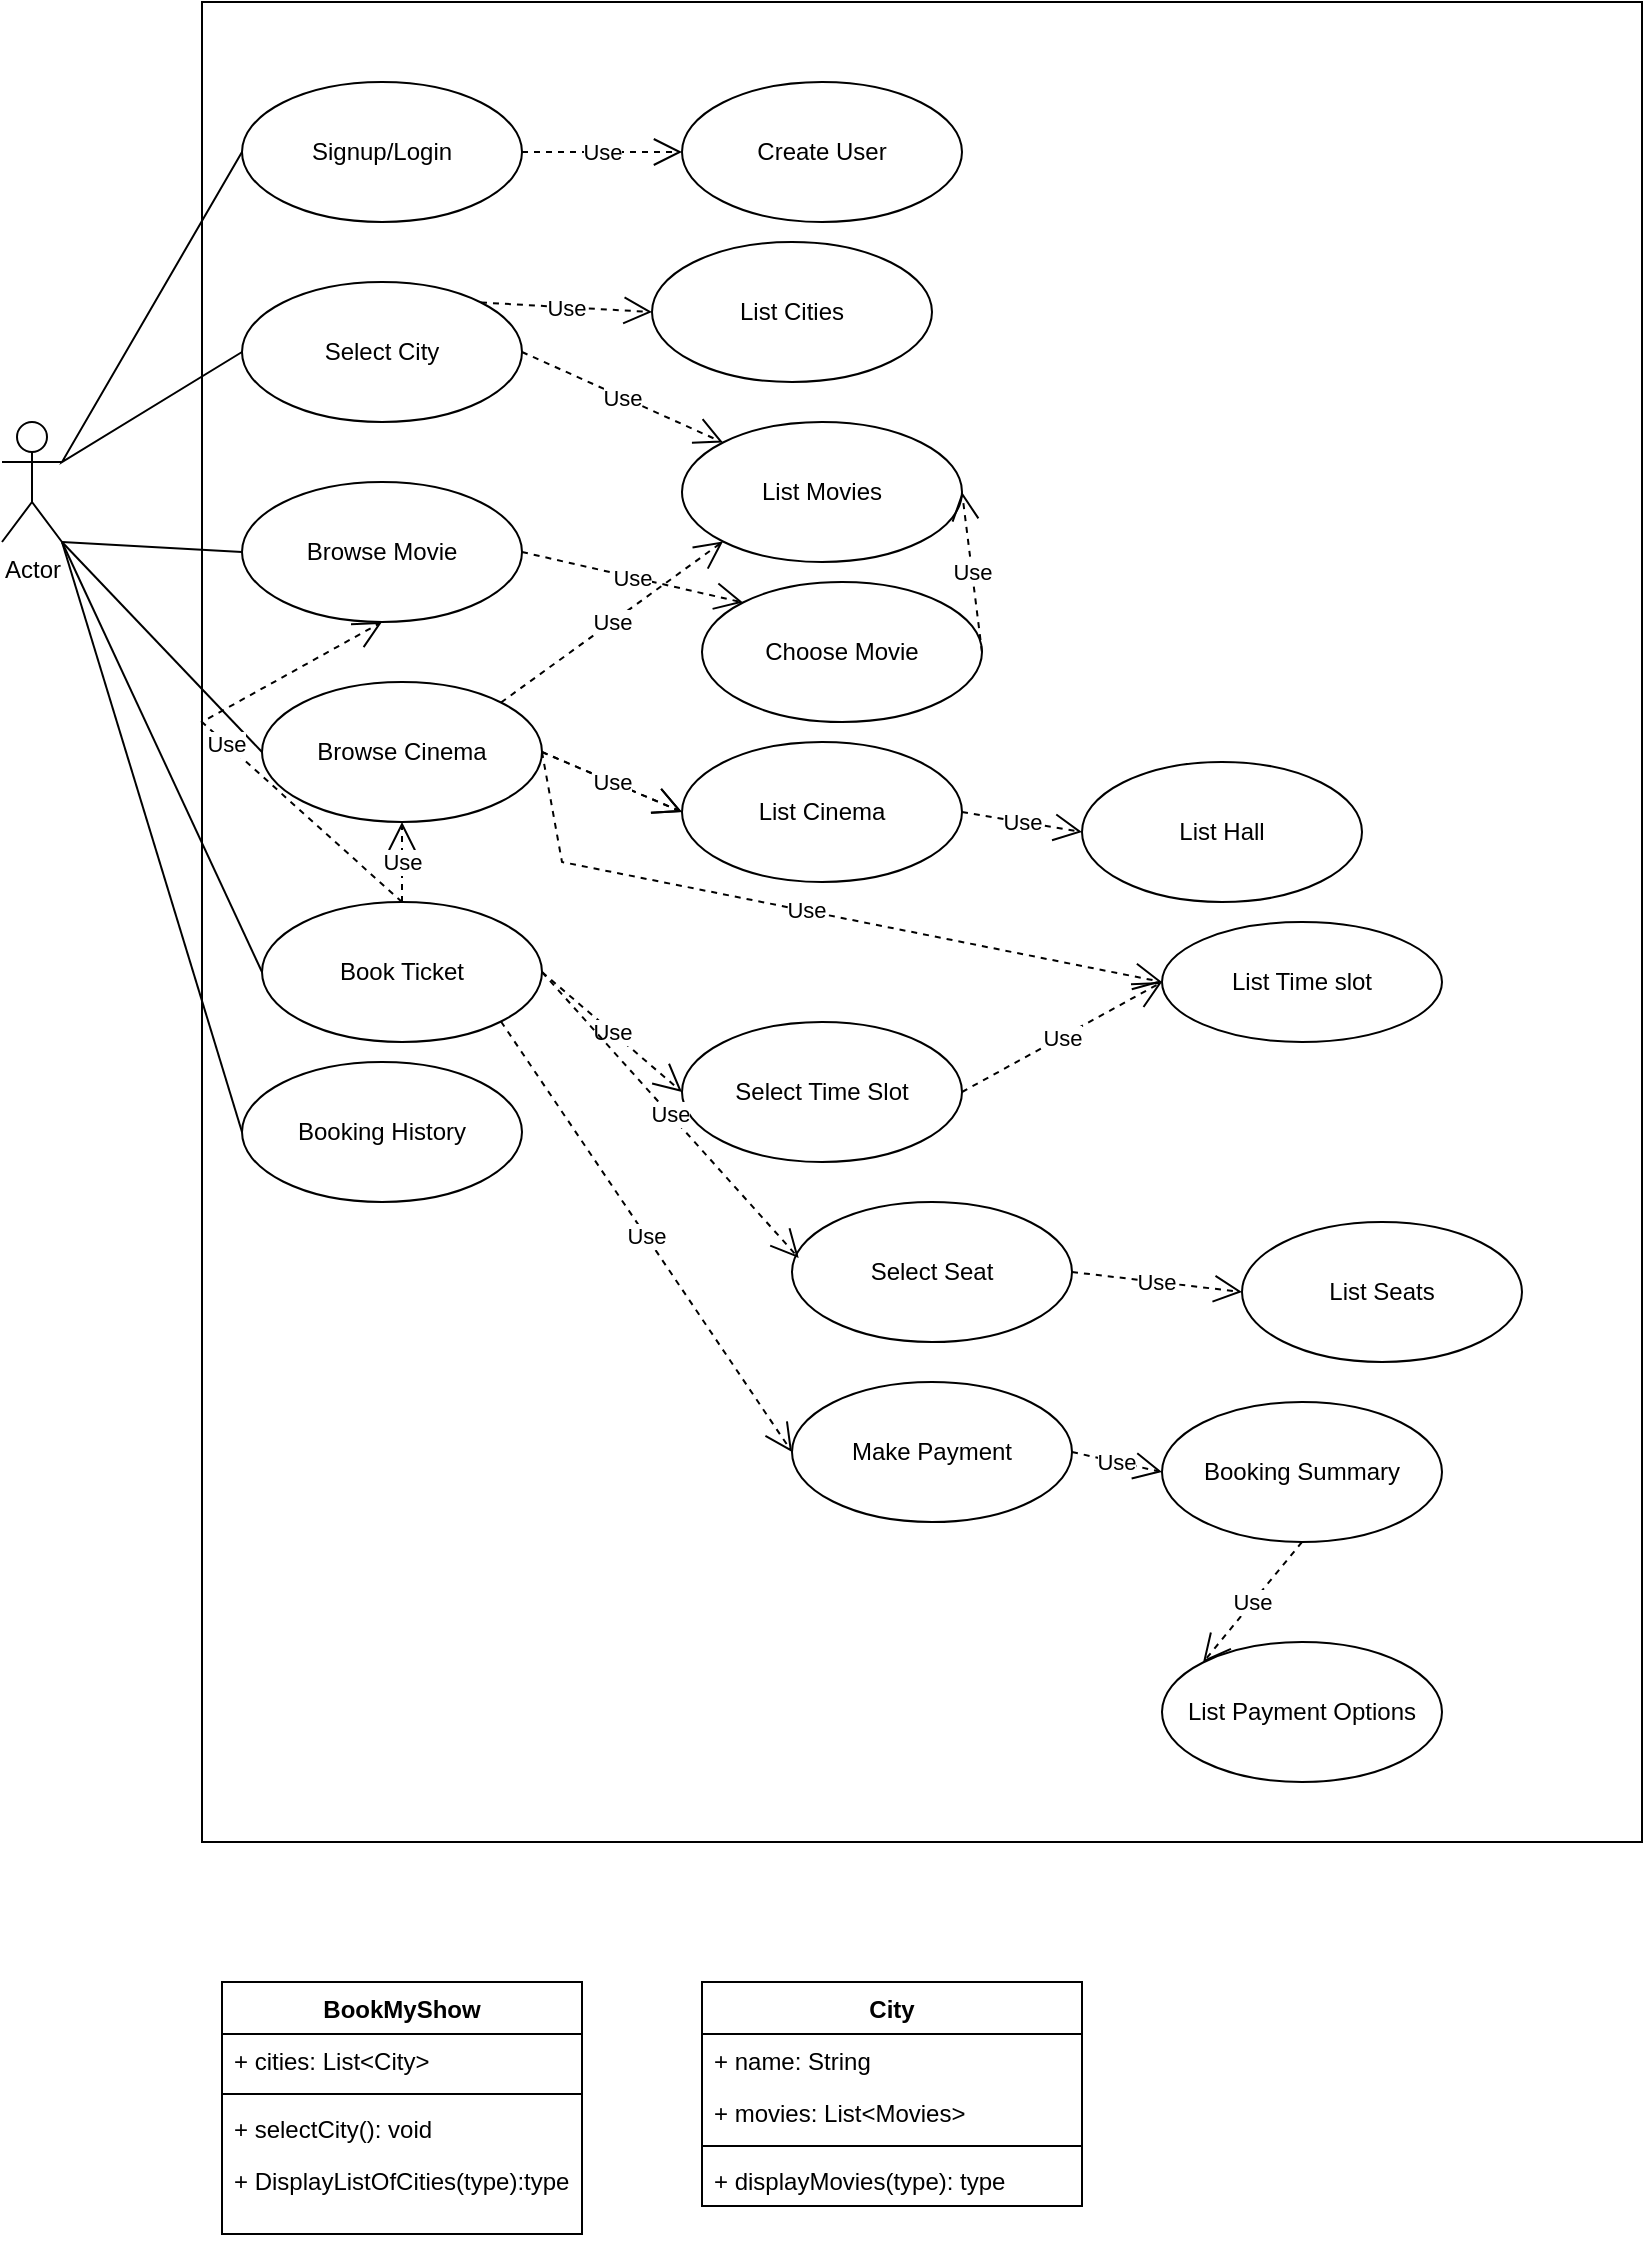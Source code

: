 <mxfile version="24.2.1" type="github">
  <diagram name="Page-1" id="E7GCW-7OfJi7V4-p4Qv_">
    <mxGraphModel dx="1290" dy="522" grid="1" gridSize="10" guides="1" tooltips="1" connect="1" arrows="1" fold="1" page="1" pageScale="1" pageWidth="850" pageHeight="1100" math="0" shadow="0">
      <root>
        <mxCell id="0" />
        <mxCell id="1" parent="0" />
        <mxCell id="sfzfitNlMJHkeIlMm1ks-1" value="" style="rounded=0;whiteSpace=wrap;html=1;" vertex="1" parent="1">
          <mxGeometry x="130" y="10" width="720" height="920" as="geometry" />
        </mxCell>
        <mxCell id="sfzfitNlMJHkeIlMm1ks-2" value="Signup/Login" style="ellipse;whiteSpace=wrap;html=1;" vertex="1" parent="1">
          <mxGeometry x="150" y="50" width="140" height="70" as="geometry" />
        </mxCell>
        <mxCell id="sfzfitNlMJHkeIlMm1ks-3" value="Select City" style="ellipse;whiteSpace=wrap;html=1;" vertex="1" parent="1">
          <mxGeometry x="150" y="150" width="140" height="70" as="geometry" />
        </mxCell>
        <mxCell id="sfzfitNlMJHkeIlMm1ks-4" value="Browse Movie" style="ellipse;whiteSpace=wrap;html=1;" vertex="1" parent="1">
          <mxGeometry x="150" y="250" width="140" height="70" as="geometry" />
        </mxCell>
        <mxCell id="sfzfitNlMJHkeIlMm1ks-5" value="Book Ticket" style="ellipse;whiteSpace=wrap;html=1;" vertex="1" parent="1">
          <mxGeometry x="160" y="460" width="140" height="70" as="geometry" />
        </mxCell>
        <mxCell id="sfzfitNlMJHkeIlMm1ks-6" value="Browse Cinema" style="ellipse;whiteSpace=wrap;html=1;" vertex="1" parent="1">
          <mxGeometry x="160" y="350" width="140" height="70" as="geometry" />
        </mxCell>
        <mxCell id="sfzfitNlMJHkeIlMm1ks-7" value="Actor" style="shape=umlActor;verticalLabelPosition=bottom;verticalAlign=top;html=1;" vertex="1" parent="1">
          <mxGeometry x="30" y="220" width="30" height="60" as="geometry" />
        </mxCell>
        <mxCell id="sfzfitNlMJHkeIlMm1ks-9" value="" style="endArrow=none;html=1;rounded=0;entryX=0;entryY=0.5;entryDx=0;entryDy=0;exitX=0;exitY=0.5;exitDx=0;exitDy=0;" edge="1" parent="1" source="sfzfitNlMJHkeIlMm1ks-3" target="sfzfitNlMJHkeIlMm1ks-2">
          <mxGeometry width="50" height="50" relative="1" as="geometry">
            <mxPoint x="400" y="350" as="sourcePoint" />
            <mxPoint x="450" y="300" as="targetPoint" />
            <Array as="points">
              <mxPoint x="60" y="240" />
            </Array>
          </mxGeometry>
        </mxCell>
        <mxCell id="sfzfitNlMJHkeIlMm1ks-10" value="" style="endArrow=none;html=1;rounded=0;exitX=1;exitY=1;exitDx=0;exitDy=0;exitPerimeter=0;entryX=0;entryY=0.5;entryDx=0;entryDy=0;" edge="1" parent="1" source="sfzfitNlMJHkeIlMm1ks-7" target="sfzfitNlMJHkeIlMm1ks-4">
          <mxGeometry width="50" height="50" relative="1" as="geometry">
            <mxPoint x="390" y="300" as="sourcePoint" />
            <mxPoint x="440" y="250" as="targetPoint" />
          </mxGeometry>
        </mxCell>
        <mxCell id="sfzfitNlMJHkeIlMm1ks-11" value="" style="endArrow=none;html=1;rounded=0;exitX=1;exitY=1;exitDx=0;exitDy=0;exitPerimeter=0;entryX=0;entryY=0.5;entryDx=0;entryDy=0;" edge="1" parent="1" source="sfzfitNlMJHkeIlMm1ks-7" target="sfzfitNlMJHkeIlMm1ks-6">
          <mxGeometry width="50" height="50" relative="1" as="geometry">
            <mxPoint x="400" y="350" as="sourcePoint" />
            <mxPoint x="450" y="300" as="targetPoint" />
          </mxGeometry>
        </mxCell>
        <mxCell id="sfzfitNlMJHkeIlMm1ks-12" value="" style="endArrow=none;html=1;rounded=0;exitX=1;exitY=1;exitDx=0;exitDy=0;exitPerimeter=0;entryX=0;entryY=0.5;entryDx=0;entryDy=0;" edge="1" parent="1" source="sfzfitNlMJHkeIlMm1ks-7" target="sfzfitNlMJHkeIlMm1ks-5">
          <mxGeometry width="50" height="50" relative="1" as="geometry">
            <mxPoint x="400" y="350" as="sourcePoint" />
            <mxPoint x="450" y="300" as="targetPoint" />
          </mxGeometry>
        </mxCell>
        <mxCell id="sfzfitNlMJHkeIlMm1ks-13" value="Booking History" style="ellipse;whiteSpace=wrap;html=1;" vertex="1" parent="1">
          <mxGeometry x="150" y="540" width="140" height="70" as="geometry" />
        </mxCell>
        <mxCell id="sfzfitNlMJHkeIlMm1ks-14" value="" style="endArrow=none;html=1;rounded=0;exitX=1;exitY=1;exitDx=0;exitDy=0;exitPerimeter=0;entryX=0;entryY=0.5;entryDx=0;entryDy=0;" edge="1" parent="1" source="sfzfitNlMJHkeIlMm1ks-7" target="sfzfitNlMJHkeIlMm1ks-13">
          <mxGeometry width="50" height="50" relative="1" as="geometry">
            <mxPoint x="400" y="450" as="sourcePoint" />
            <mxPoint x="450" y="400" as="targetPoint" />
          </mxGeometry>
        </mxCell>
        <mxCell id="sfzfitNlMJHkeIlMm1ks-15" value="Create User" style="ellipse;whiteSpace=wrap;html=1;" vertex="1" parent="1">
          <mxGeometry x="370" y="50" width="140" height="70" as="geometry" />
        </mxCell>
        <mxCell id="sfzfitNlMJHkeIlMm1ks-16" value="Use" style="endArrow=open;endSize=12;dashed=1;html=1;rounded=0;exitX=1;exitY=0.5;exitDx=0;exitDy=0;entryX=0;entryY=0.5;entryDx=0;entryDy=0;" edge="1" parent="1" source="sfzfitNlMJHkeIlMm1ks-2" target="sfzfitNlMJHkeIlMm1ks-15">
          <mxGeometry width="160" relative="1" as="geometry">
            <mxPoint x="340" y="120" as="sourcePoint" />
            <mxPoint x="500" y="120" as="targetPoint" />
          </mxGeometry>
        </mxCell>
        <mxCell id="sfzfitNlMJHkeIlMm1ks-18" value="List Movies" style="ellipse;whiteSpace=wrap;html=1;" vertex="1" parent="1">
          <mxGeometry x="370" y="220" width="140" height="70" as="geometry" />
        </mxCell>
        <mxCell id="sfzfitNlMJHkeIlMm1ks-19" value="Choose Movie" style="ellipse;whiteSpace=wrap;html=1;" vertex="1" parent="1">
          <mxGeometry x="380" y="300" width="140" height="70" as="geometry" />
        </mxCell>
        <mxCell id="sfzfitNlMJHkeIlMm1ks-21" value="List Cities" style="ellipse;whiteSpace=wrap;html=1;" vertex="1" parent="1">
          <mxGeometry x="355" y="130" width="140" height="70" as="geometry" />
        </mxCell>
        <mxCell id="sfzfitNlMJHkeIlMm1ks-22" value="Use" style="endArrow=open;endSize=12;dashed=1;html=1;rounded=0;exitX=1;exitY=0;exitDx=0;exitDy=0;entryX=0;entryY=0.5;entryDx=0;entryDy=0;" edge="1" parent="1" source="sfzfitNlMJHkeIlMm1ks-3" target="sfzfitNlMJHkeIlMm1ks-21">
          <mxGeometry x="0.004" width="160" relative="1" as="geometry">
            <mxPoint x="280" y="150" as="sourcePoint" />
            <mxPoint x="360" y="150" as="targetPoint" />
            <mxPoint as="offset" />
          </mxGeometry>
        </mxCell>
        <mxCell id="sfzfitNlMJHkeIlMm1ks-23" value="Use" style="endArrow=open;endSize=12;dashed=1;html=1;rounded=0;exitX=1;exitY=0.5;exitDx=0;exitDy=0;entryX=0;entryY=0;entryDx=0;entryDy=0;" edge="1" parent="1" source="sfzfitNlMJHkeIlMm1ks-3" target="sfzfitNlMJHkeIlMm1ks-18">
          <mxGeometry x="-0.002" width="160" relative="1" as="geometry">
            <mxPoint x="279" y="170" as="sourcePoint" />
            <mxPoint x="365" y="175" as="targetPoint" />
            <mxPoint as="offset" />
          </mxGeometry>
        </mxCell>
        <mxCell id="sfzfitNlMJHkeIlMm1ks-24" value="Use" style="endArrow=open;endSize=12;dashed=1;html=1;rounded=0;exitX=1;exitY=0.5;exitDx=0;exitDy=0;entryX=0;entryY=0;entryDx=0;entryDy=0;" edge="1" parent="1" source="sfzfitNlMJHkeIlMm1ks-4" target="sfzfitNlMJHkeIlMm1ks-19">
          <mxGeometry x="-0.002" width="160" relative="1" as="geometry">
            <mxPoint x="300" y="195" as="sourcePoint" />
            <mxPoint x="401" y="240" as="targetPoint" />
            <mxPoint as="offset" />
          </mxGeometry>
        </mxCell>
        <mxCell id="sfzfitNlMJHkeIlMm1ks-25" value="Use" style="endArrow=open;endSize=12;dashed=1;html=1;rounded=0;exitX=1;exitY=0;exitDx=0;exitDy=0;entryX=0;entryY=1;entryDx=0;entryDy=0;" edge="1" parent="1" source="sfzfitNlMJHkeIlMm1ks-6" target="sfzfitNlMJHkeIlMm1ks-18">
          <mxGeometry x="-0.002" width="160" relative="1" as="geometry">
            <mxPoint x="300" y="295" as="sourcePoint" />
            <mxPoint x="411" y="320" as="targetPoint" />
            <mxPoint as="offset" />
          </mxGeometry>
        </mxCell>
        <mxCell id="sfzfitNlMJHkeIlMm1ks-26" value="Select Time Slot" style="ellipse;whiteSpace=wrap;html=1;" vertex="1" parent="1">
          <mxGeometry x="370" y="520" width="140" height="70" as="geometry" />
        </mxCell>
        <mxCell id="sfzfitNlMJHkeIlMm1ks-27" value="Use" style="endArrow=open;endSize=12;dashed=1;html=1;rounded=0;exitX=1;exitY=0.5;exitDx=0;exitDy=0;entryX=0;entryY=0.5;entryDx=0;entryDy=0;" edge="1" parent="1" source="sfzfitNlMJHkeIlMm1ks-6" target="sfzfitNlMJHkeIlMm1ks-28">
          <mxGeometry x="-0.002" width="160" relative="1" as="geometry">
            <mxPoint x="289" y="370" as="sourcePoint" />
            <mxPoint x="401" y="290" as="targetPoint" />
            <mxPoint as="offset" />
            <Array as="points">
              <mxPoint x="310" y="440" />
            </Array>
          </mxGeometry>
        </mxCell>
        <mxCell id="sfzfitNlMJHkeIlMm1ks-28" value="List Time slot" style="ellipse;whiteSpace=wrap;html=1;" vertex="1" parent="1">
          <mxGeometry x="610" y="470" width="140" height="60" as="geometry" />
        </mxCell>
        <mxCell id="sfzfitNlMJHkeIlMm1ks-29" value="Use" style="endArrow=open;endSize=12;dashed=1;html=1;rounded=0;exitX=1;exitY=0.5;exitDx=0;exitDy=0;entryX=0;entryY=0.5;entryDx=0;entryDy=0;" edge="1" parent="1" source="sfzfitNlMJHkeIlMm1ks-26" target="sfzfitNlMJHkeIlMm1ks-28">
          <mxGeometry x="-0.002" width="160" relative="1" as="geometry">
            <mxPoint x="310" y="395" as="sourcePoint" />
            <mxPoint x="380" y="435" as="targetPoint" />
            <mxPoint as="offset" />
            <Array as="points" />
          </mxGeometry>
        </mxCell>
        <mxCell id="sfzfitNlMJHkeIlMm1ks-30" value="Use" style="endArrow=open;endSize=12;dashed=1;html=1;rounded=0;exitX=1;exitY=0.5;exitDx=0;exitDy=0;entryX=1;entryY=0.5;entryDx=0;entryDy=0;" edge="1" parent="1" source="sfzfitNlMJHkeIlMm1ks-19" target="sfzfitNlMJHkeIlMm1ks-18">
          <mxGeometry x="-0.002" width="160" relative="1" as="geometry">
            <mxPoint x="289" y="370" as="sourcePoint" />
            <mxPoint x="401" y="290" as="targetPoint" />
            <mxPoint as="offset" />
          </mxGeometry>
        </mxCell>
        <mxCell id="sfzfitNlMJHkeIlMm1ks-31" value="List Cinema" style="ellipse;whiteSpace=wrap;html=1;" vertex="1" parent="1">
          <mxGeometry x="370" y="380" width="140" height="70" as="geometry" />
        </mxCell>
        <mxCell id="sfzfitNlMJHkeIlMm1ks-32" value="Use" style="endArrow=open;endSize=12;dashed=1;html=1;rounded=0;exitX=1;exitY=0.5;exitDx=0;exitDy=0;entryX=0;entryY=0.5;entryDx=0;entryDy=0;" edge="1" parent="1" source="sfzfitNlMJHkeIlMm1ks-6" target="sfzfitNlMJHkeIlMm1ks-31">
          <mxGeometry x="-0.002" width="160" relative="1" as="geometry">
            <mxPoint x="310" y="395" as="sourcePoint" />
            <mxPoint x="380" y="505" as="targetPoint" />
            <mxPoint as="offset" />
          </mxGeometry>
        </mxCell>
        <mxCell id="sfzfitNlMJHkeIlMm1ks-33" value="Use" style="endArrow=open;endSize=12;dashed=1;html=1;rounded=0;exitX=1;exitY=0.5;exitDx=0;exitDy=0;entryX=0;entryY=0.5;entryDx=0;entryDy=0;" edge="1" parent="1">
          <mxGeometry x="-0.002" width="160" relative="1" as="geometry">
            <mxPoint x="300" y="385" as="sourcePoint" />
            <mxPoint x="370" y="415" as="targetPoint" />
            <mxPoint as="offset" />
          </mxGeometry>
        </mxCell>
        <mxCell id="sfzfitNlMJHkeIlMm1ks-34" value="Use" style="endArrow=open;endSize=12;dashed=1;html=1;rounded=0;exitX=0.5;exitY=0;exitDx=0;exitDy=0;entryX=0.5;entryY=1;entryDx=0;entryDy=0;" edge="1" parent="1" source="sfzfitNlMJHkeIlMm1ks-5" target="sfzfitNlMJHkeIlMm1ks-4">
          <mxGeometry x="-0.002" width="160" relative="1" as="geometry">
            <mxPoint x="310" y="395" as="sourcePoint" />
            <mxPoint x="380" y="425" as="targetPoint" />
            <mxPoint as="offset" />
            <Array as="points">
              <mxPoint x="130" y="370" />
            </Array>
          </mxGeometry>
        </mxCell>
        <mxCell id="sfzfitNlMJHkeIlMm1ks-35" value="Use" style="endArrow=open;endSize=12;dashed=1;html=1;rounded=0;exitX=0.5;exitY=0;exitDx=0;exitDy=0;entryX=0.5;entryY=1;entryDx=0;entryDy=0;" edge="1" parent="1" source="sfzfitNlMJHkeIlMm1ks-5" target="sfzfitNlMJHkeIlMm1ks-6">
          <mxGeometry x="-0.002" width="160" relative="1" as="geometry">
            <mxPoint x="310" y="395" as="sourcePoint" />
            <mxPoint x="380" y="505" as="targetPoint" />
            <mxPoint as="offset" />
          </mxGeometry>
        </mxCell>
        <mxCell id="sfzfitNlMJHkeIlMm1ks-36" value="Use" style="endArrow=open;endSize=12;dashed=1;html=1;rounded=0;exitX=1;exitY=0.5;exitDx=0;exitDy=0;entryX=0;entryY=0.5;entryDx=0;entryDy=0;" edge="1" parent="1" source="sfzfitNlMJHkeIlMm1ks-5" target="sfzfitNlMJHkeIlMm1ks-26">
          <mxGeometry x="-0.002" width="160" relative="1" as="geometry">
            <mxPoint x="310" y="395" as="sourcePoint" />
            <mxPoint x="380" y="425" as="targetPoint" />
            <mxPoint as="offset" />
          </mxGeometry>
        </mxCell>
        <mxCell id="sfzfitNlMJHkeIlMm1ks-37" value="Select Seat" style="ellipse;whiteSpace=wrap;html=1;" vertex="1" parent="1">
          <mxGeometry x="425" y="610" width="140" height="70" as="geometry" />
        </mxCell>
        <mxCell id="sfzfitNlMJHkeIlMm1ks-38" value="List Seats" style="ellipse;whiteSpace=wrap;html=1;" vertex="1" parent="1">
          <mxGeometry x="650" y="620" width="140" height="70" as="geometry" />
        </mxCell>
        <mxCell id="sfzfitNlMJHkeIlMm1ks-39" value="Use" style="endArrow=open;endSize=12;dashed=1;html=1;rounded=0;exitX=1;exitY=0.5;exitDx=0;exitDy=0;entryX=0.024;entryY=0.4;entryDx=0;entryDy=0;entryPerimeter=0;" edge="1" parent="1" source="sfzfitNlMJHkeIlMm1ks-5" target="sfzfitNlMJHkeIlMm1ks-37">
          <mxGeometry x="-0.002" width="160" relative="1" as="geometry">
            <mxPoint x="310" y="505" as="sourcePoint" />
            <mxPoint x="380" y="565" as="targetPoint" />
            <mxPoint as="offset" />
          </mxGeometry>
        </mxCell>
        <mxCell id="sfzfitNlMJHkeIlMm1ks-40" value="Use" style="endArrow=open;endSize=12;dashed=1;html=1;rounded=0;exitX=1;exitY=0.5;exitDx=0;exitDy=0;entryX=0;entryY=0.5;entryDx=0;entryDy=0;" edge="1" parent="1" source="sfzfitNlMJHkeIlMm1ks-37" target="sfzfitNlMJHkeIlMm1ks-38">
          <mxGeometry x="-0.002" width="160" relative="1" as="geometry">
            <mxPoint x="300" y="585" as="sourcePoint" />
            <mxPoint x="438" y="648" as="targetPoint" />
            <mxPoint as="offset" />
          </mxGeometry>
        </mxCell>
        <mxCell id="sfzfitNlMJHkeIlMm1ks-41" value="Make Payment" style="ellipse;whiteSpace=wrap;html=1;" vertex="1" parent="1">
          <mxGeometry x="425" y="700" width="140" height="70" as="geometry" />
        </mxCell>
        <mxCell id="sfzfitNlMJHkeIlMm1ks-42" value="Use" style="endArrow=open;endSize=12;dashed=1;html=1;rounded=0;exitX=1;exitY=1;exitDx=0;exitDy=0;entryX=0;entryY=0.5;entryDx=0;entryDy=0;" edge="1" parent="1" source="sfzfitNlMJHkeIlMm1ks-5" target="sfzfitNlMJHkeIlMm1ks-41">
          <mxGeometry x="-0.002" width="160" relative="1" as="geometry">
            <mxPoint x="310" y="505" as="sourcePoint" />
            <mxPoint x="438" y="648" as="targetPoint" />
            <mxPoint as="offset" />
          </mxGeometry>
        </mxCell>
        <mxCell id="sfzfitNlMJHkeIlMm1ks-43" value="Booking Summary" style="ellipse;whiteSpace=wrap;html=1;" vertex="1" parent="1">
          <mxGeometry x="610" y="710" width="140" height="70" as="geometry" />
        </mxCell>
        <mxCell id="sfzfitNlMJHkeIlMm1ks-44" value="Use" style="endArrow=open;endSize=12;dashed=1;html=1;rounded=0;exitX=1;exitY=0.5;exitDx=0;exitDy=0;entryX=0;entryY=0.5;entryDx=0;entryDy=0;" edge="1" parent="1" source="sfzfitNlMJHkeIlMm1ks-41" target="sfzfitNlMJHkeIlMm1ks-43">
          <mxGeometry x="-0.002" width="160" relative="1" as="geometry">
            <mxPoint x="575" y="655" as="sourcePoint" />
            <mxPoint x="660" y="665" as="targetPoint" />
            <mxPoint as="offset" />
          </mxGeometry>
        </mxCell>
        <mxCell id="sfzfitNlMJHkeIlMm1ks-45" value="List Payment Options" style="ellipse;whiteSpace=wrap;html=1;" vertex="1" parent="1">
          <mxGeometry x="610" y="830" width="140" height="70" as="geometry" />
        </mxCell>
        <mxCell id="sfzfitNlMJHkeIlMm1ks-46" value="Use" style="endArrow=open;endSize=12;dashed=1;html=1;rounded=0;exitX=0.5;exitY=1;exitDx=0;exitDy=0;entryX=0;entryY=0;entryDx=0;entryDy=0;" edge="1" parent="1" source="sfzfitNlMJHkeIlMm1ks-43" target="sfzfitNlMJHkeIlMm1ks-45">
          <mxGeometry x="-0.002" width="160" relative="1" as="geometry">
            <mxPoint x="575" y="745" as="sourcePoint" />
            <mxPoint x="620" y="755" as="targetPoint" />
            <mxPoint as="offset" />
          </mxGeometry>
        </mxCell>
        <mxCell id="sfzfitNlMJHkeIlMm1ks-47" value="List Hall" style="ellipse;whiteSpace=wrap;html=1;" vertex="1" parent="1">
          <mxGeometry x="570" y="390" width="140" height="70" as="geometry" />
        </mxCell>
        <mxCell id="sfzfitNlMJHkeIlMm1ks-48" value="Use" style="endArrow=open;endSize=12;dashed=1;html=1;rounded=0;exitX=1;exitY=0.5;exitDx=0;exitDy=0;entryX=0;entryY=0.5;entryDx=0;entryDy=0;" edge="1" parent="1" source="sfzfitNlMJHkeIlMm1ks-31" target="sfzfitNlMJHkeIlMm1ks-47">
          <mxGeometry x="-0.002" width="160" relative="1" as="geometry">
            <mxPoint x="310" y="395" as="sourcePoint" />
            <mxPoint x="380" y="425" as="targetPoint" />
            <mxPoint as="offset" />
          </mxGeometry>
        </mxCell>
        <mxCell id="sfzfitNlMJHkeIlMm1ks-49" value="BookMyShow" style="swimlane;fontStyle=1;align=center;verticalAlign=top;childLayout=stackLayout;horizontal=1;startSize=26;horizontalStack=0;resizeParent=1;resizeParentMax=0;resizeLast=0;collapsible=1;marginBottom=0;whiteSpace=wrap;html=1;" vertex="1" parent="1">
          <mxGeometry x="140" y="1000" width="180" height="126" as="geometry" />
        </mxCell>
        <mxCell id="sfzfitNlMJHkeIlMm1ks-50" value="+ cities: List&amp;lt;City&amp;gt;" style="text;strokeColor=none;fillColor=none;align=left;verticalAlign=top;spacingLeft=4;spacingRight=4;overflow=hidden;rotatable=0;points=[[0,0.5],[1,0.5]];portConstraint=eastwest;whiteSpace=wrap;html=1;" vertex="1" parent="sfzfitNlMJHkeIlMm1ks-49">
          <mxGeometry y="26" width="180" height="26" as="geometry" />
        </mxCell>
        <mxCell id="sfzfitNlMJHkeIlMm1ks-51" value="" style="line;strokeWidth=1;fillColor=none;align=left;verticalAlign=middle;spacingTop=-1;spacingLeft=3;spacingRight=3;rotatable=0;labelPosition=right;points=[];portConstraint=eastwest;strokeColor=inherit;" vertex="1" parent="sfzfitNlMJHkeIlMm1ks-49">
          <mxGeometry y="52" width="180" height="8" as="geometry" />
        </mxCell>
        <mxCell id="sfzfitNlMJHkeIlMm1ks-53" value="+ selectCity(): void" style="text;strokeColor=none;fillColor=none;align=left;verticalAlign=top;spacingLeft=4;spacingRight=4;overflow=hidden;rotatable=0;points=[[0,0.5],[1,0.5]];portConstraint=eastwest;whiteSpace=wrap;html=1;" vertex="1" parent="sfzfitNlMJHkeIlMm1ks-49">
          <mxGeometry y="60" width="180" height="26" as="geometry" />
        </mxCell>
        <mxCell id="sfzfitNlMJHkeIlMm1ks-52" value="+ DisplayListOfCities(type):type" style="text;strokeColor=none;fillColor=none;align=left;verticalAlign=top;spacingLeft=4;spacingRight=4;overflow=hidden;rotatable=0;points=[[0,0.5],[1,0.5]];portConstraint=eastwest;whiteSpace=wrap;html=1;" vertex="1" parent="sfzfitNlMJHkeIlMm1ks-49">
          <mxGeometry y="86" width="180" height="40" as="geometry" />
        </mxCell>
        <mxCell id="sfzfitNlMJHkeIlMm1ks-54" value="City" style="swimlane;fontStyle=1;align=center;verticalAlign=top;childLayout=stackLayout;horizontal=1;startSize=26;horizontalStack=0;resizeParent=1;resizeParentMax=0;resizeLast=0;collapsible=1;marginBottom=0;whiteSpace=wrap;html=1;" vertex="1" parent="1">
          <mxGeometry x="380" y="1000" width="190" height="112" as="geometry" />
        </mxCell>
        <mxCell id="sfzfitNlMJHkeIlMm1ks-55" value="+ name: String" style="text;strokeColor=none;fillColor=none;align=left;verticalAlign=top;spacingLeft=4;spacingRight=4;overflow=hidden;rotatable=0;points=[[0,0.5],[1,0.5]];portConstraint=eastwest;whiteSpace=wrap;html=1;" vertex="1" parent="sfzfitNlMJHkeIlMm1ks-54">
          <mxGeometry y="26" width="190" height="26" as="geometry" />
        </mxCell>
        <mxCell id="sfzfitNlMJHkeIlMm1ks-58" value="+ movies: List&amp;lt;Movies&amp;gt;" style="text;strokeColor=none;fillColor=none;align=left;verticalAlign=top;spacingLeft=4;spacingRight=4;overflow=hidden;rotatable=0;points=[[0,0.5],[1,0.5]];portConstraint=eastwest;whiteSpace=wrap;html=1;" vertex="1" parent="sfzfitNlMJHkeIlMm1ks-54">
          <mxGeometry y="52" width="190" height="26" as="geometry" />
        </mxCell>
        <mxCell id="sfzfitNlMJHkeIlMm1ks-56" value="" style="line;strokeWidth=1;fillColor=none;align=left;verticalAlign=middle;spacingTop=-1;spacingLeft=3;spacingRight=3;rotatable=0;labelPosition=right;points=[];portConstraint=eastwest;strokeColor=inherit;" vertex="1" parent="sfzfitNlMJHkeIlMm1ks-54">
          <mxGeometry y="78" width="190" height="8" as="geometry" />
        </mxCell>
        <mxCell id="sfzfitNlMJHkeIlMm1ks-57" value="+ displayMovies(type): type" style="text;strokeColor=none;fillColor=none;align=left;verticalAlign=top;spacingLeft=4;spacingRight=4;overflow=hidden;rotatable=0;points=[[0,0.5],[1,0.5]];portConstraint=eastwest;whiteSpace=wrap;html=1;" vertex="1" parent="sfzfitNlMJHkeIlMm1ks-54">
          <mxGeometry y="86" width="190" height="26" as="geometry" />
        </mxCell>
      </root>
    </mxGraphModel>
  </diagram>
</mxfile>
